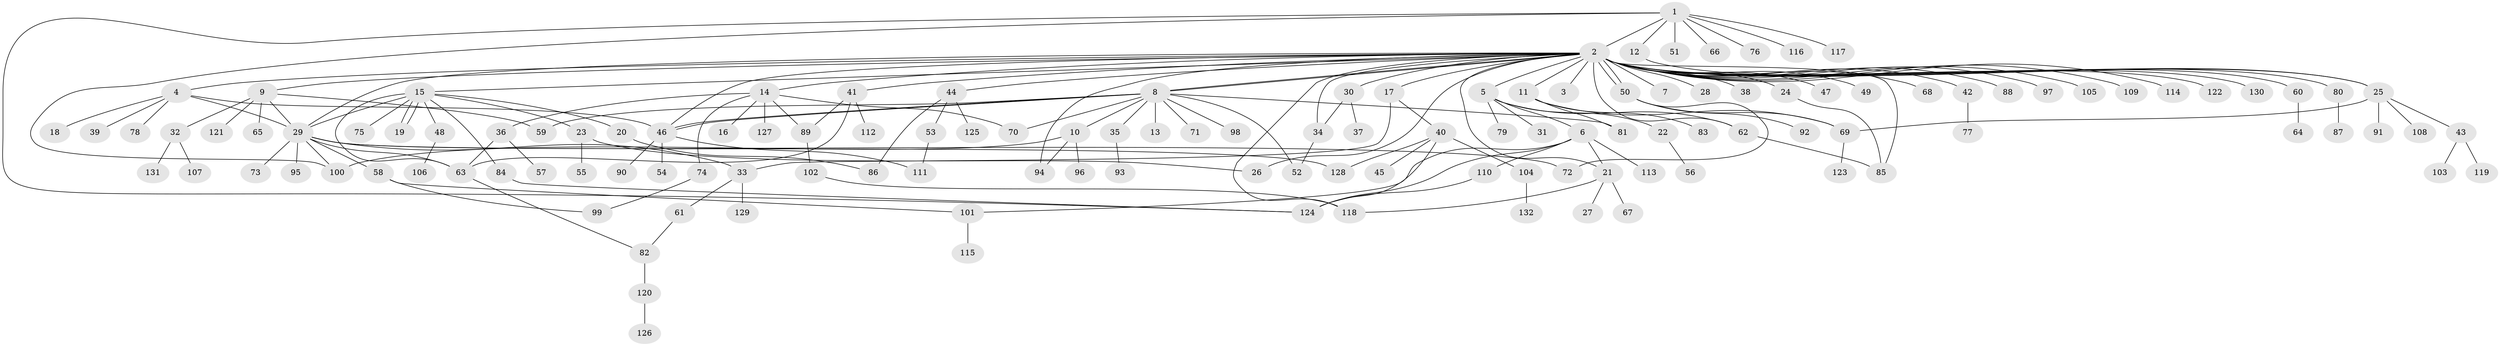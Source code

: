 // coarse degree distribution, {8: 0.0196078431372549, 40: 0.00980392156862745, 1: 0.5098039215686274, 5: 0.049019607843137254, 6: 0.029411764705882353, 15: 0.00980392156862745, 4: 0.029411764705882353, 3: 0.11764705882352941, 2: 0.20588235294117646, 10: 0.00980392156862745, 14: 0.00980392156862745}
// Generated by graph-tools (version 1.1) at 2025/51/02/27/25 19:51:56]
// undirected, 132 vertices, 174 edges
graph export_dot {
graph [start="1"]
  node [color=gray90,style=filled];
  1;
  2;
  3;
  4;
  5;
  6;
  7;
  8;
  9;
  10;
  11;
  12;
  13;
  14;
  15;
  16;
  17;
  18;
  19;
  20;
  21;
  22;
  23;
  24;
  25;
  26;
  27;
  28;
  29;
  30;
  31;
  32;
  33;
  34;
  35;
  36;
  37;
  38;
  39;
  40;
  41;
  42;
  43;
  44;
  45;
  46;
  47;
  48;
  49;
  50;
  51;
  52;
  53;
  54;
  55;
  56;
  57;
  58;
  59;
  60;
  61;
  62;
  63;
  64;
  65;
  66;
  67;
  68;
  69;
  70;
  71;
  72;
  73;
  74;
  75;
  76;
  77;
  78;
  79;
  80;
  81;
  82;
  83;
  84;
  85;
  86;
  87;
  88;
  89;
  90;
  91;
  92;
  93;
  94;
  95;
  96;
  97;
  98;
  99;
  100;
  101;
  102;
  103;
  104;
  105;
  106;
  107;
  108;
  109;
  110;
  111;
  112;
  113;
  114;
  115;
  116;
  117;
  118;
  119;
  120;
  121;
  122;
  123;
  124;
  125;
  126;
  127;
  128;
  129;
  130;
  131;
  132;
  1 -- 2;
  1 -- 12;
  1 -- 51;
  1 -- 66;
  1 -- 76;
  1 -- 100;
  1 -- 116;
  1 -- 117;
  1 -- 124;
  2 -- 3;
  2 -- 4;
  2 -- 5;
  2 -- 7;
  2 -- 8;
  2 -- 8;
  2 -- 9;
  2 -- 11;
  2 -- 14;
  2 -- 15;
  2 -- 17;
  2 -- 21;
  2 -- 24;
  2 -- 25;
  2 -- 26;
  2 -- 28;
  2 -- 29;
  2 -- 30;
  2 -- 34;
  2 -- 38;
  2 -- 41;
  2 -- 42;
  2 -- 44;
  2 -- 46;
  2 -- 47;
  2 -- 49;
  2 -- 50;
  2 -- 50;
  2 -- 60;
  2 -- 62;
  2 -- 68;
  2 -- 80;
  2 -- 85;
  2 -- 88;
  2 -- 94;
  2 -- 97;
  2 -- 105;
  2 -- 109;
  2 -- 114;
  2 -- 118;
  2 -- 122;
  2 -- 130;
  4 -- 18;
  4 -- 29;
  4 -- 39;
  4 -- 46;
  4 -- 78;
  5 -- 6;
  5 -- 22;
  5 -- 31;
  5 -- 62;
  5 -- 79;
  6 -- 21;
  6 -- 101;
  6 -- 110;
  6 -- 113;
  6 -- 124;
  8 -- 10;
  8 -- 13;
  8 -- 35;
  8 -- 46;
  8 -- 46;
  8 -- 52;
  8 -- 59;
  8 -- 70;
  8 -- 71;
  8 -- 81;
  8 -- 98;
  9 -- 29;
  9 -- 32;
  9 -- 59;
  9 -- 65;
  9 -- 121;
  10 -- 94;
  10 -- 96;
  10 -- 100;
  11 -- 69;
  11 -- 81;
  11 -- 83;
  12 -- 25;
  14 -- 16;
  14 -- 36;
  14 -- 70;
  14 -- 74;
  14 -- 89;
  14 -- 127;
  15 -- 19;
  15 -- 19;
  15 -- 20;
  15 -- 23;
  15 -- 29;
  15 -- 48;
  15 -- 63;
  15 -- 75;
  15 -- 84;
  17 -- 33;
  17 -- 40;
  20 -- 86;
  21 -- 27;
  21 -- 67;
  21 -- 118;
  22 -- 56;
  23 -- 26;
  23 -- 55;
  24 -- 85;
  25 -- 43;
  25 -- 69;
  25 -- 91;
  25 -- 108;
  29 -- 33;
  29 -- 58;
  29 -- 63;
  29 -- 72;
  29 -- 73;
  29 -- 95;
  29 -- 100;
  29 -- 128;
  30 -- 34;
  30 -- 37;
  32 -- 107;
  32 -- 131;
  33 -- 61;
  33 -- 129;
  34 -- 52;
  35 -- 93;
  36 -- 57;
  36 -- 63;
  40 -- 45;
  40 -- 104;
  40 -- 124;
  40 -- 128;
  41 -- 63;
  41 -- 89;
  41 -- 112;
  42 -- 77;
  43 -- 103;
  43 -- 119;
  44 -- 53;
  44 -- 86;
  44 -- 125;
  46 -- 54;
  46 -- 90;
  46 -- 111;
  48 -- 106;
  50 -- 69;
  50 -- 72;
  50 -- 92;
  53 -- 111;
  58 -- 99;
  58 -- 101;
  60 -- 64;
  61 -- 82;
  62 -- 85;
  63 -- 82;
  69 -- 123;
  74 -- 99;
  80 -- 87;
  82 -- 120;
  84 -- 124;
  89 -- 102;
  101 -- 115;
  102 -- 118;
  104 -- 132;
  110 -- 124;
  120 -- 126;
}

